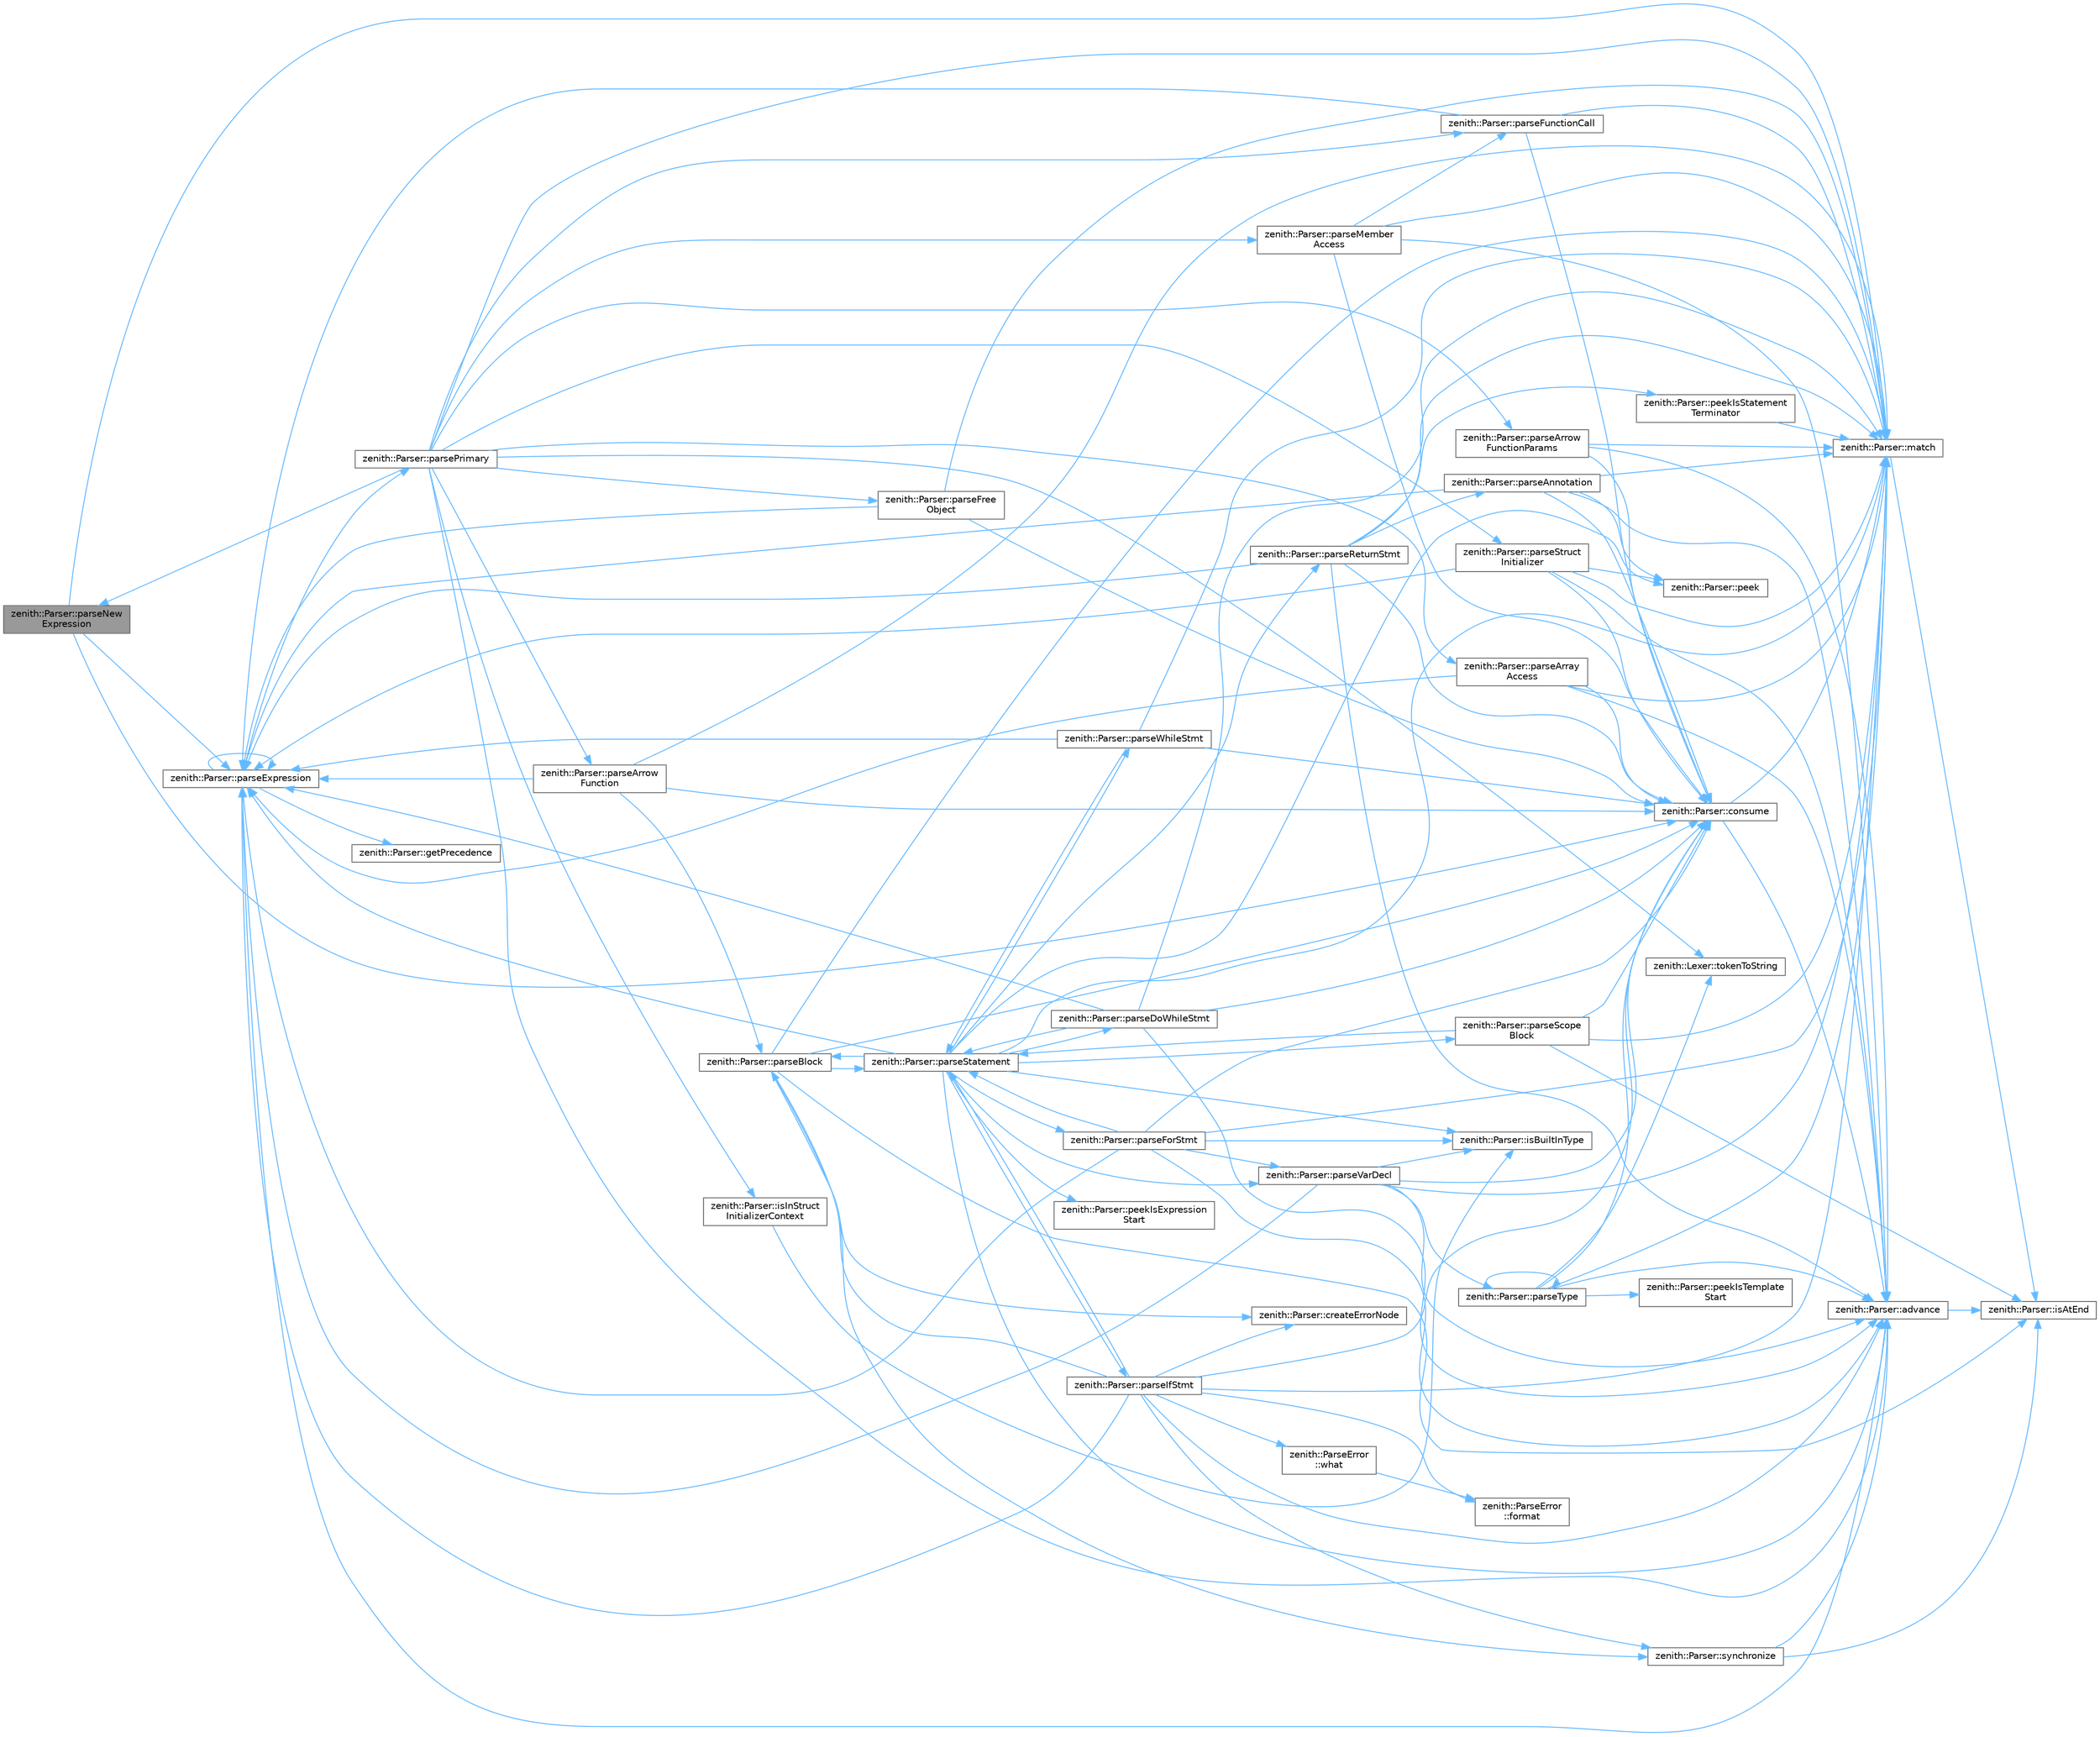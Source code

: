 digraph "zenith::Parser::parseNewExpression"
{
 // LATEX_PDF_SIZE
  bgcolor="transparent";
  edge [fontname=Helvetica,fontsize=10,labelfontname=Helvetica,labelfontsize=10];
  node [fontname=Helvetica,fontsize=10,shape=box,height=0.2,width=0.4];
  rankdir="LR";
  Node1 [id="Node000001",label="zenith::Parser::parseNew\lExpression",height=0.2,width=0.4,color="gray40", fillcolor="grey60", style="filled", fontcolor="black",tooltip=" "];
  Node1 -> Node2 [id="edge1_Node000001_Node000002",color="steelblue1",style="solid",tooltip=" "];
  Node2 [id="Node000002",label="zenith::Parser::consume",height=0.2,width=0.4,color="grey40", fillcolor="white", style="filled",URL="$classzenith_1_1_parser.html#a729f5bdd53b7be97e8f5f3fb28f64249",tooltip=" "];
  Node2 -> Node3 [id="edge2_Node000002_Node000003",color="steelblue1",style="solid",tooltip=" "];
  Node3 [id="Node000003",label="zenith::Parser::advance",height=0.2,width=0.4,color="grey40", fillcolor="white", style="filled",URL="$classzenith_1_1_parser.html#a9639927866a398781d4c1d205da431d8",tooltip=" "];
  Node3 -> Node4 [id="edge3_Node000003_Node000004",color="steelblue1",style="solid",tooltip=" "];
  Node4 [id="Node000004",label="zenith::Parser::isAtEnd",height=0.2,width=0.4,color="grey40", fillcolor="white", style="filled",URL="$classzenith_1_1_parser.html#a7fa9d1e2197db94168ba4e2c4fd98ad1",tooltip=" "];
  Node2 -> Node5 [id="edge4_Node000002_Node000005",color="steelblue1",style="solid",tooltip=" "];
  Node5 [id="Node000005",label="zenith::Parser::match",height=0.2,width=0.4,color="grey40", fillcolor="white", style="filled",URL="$classzenith_1_1_parser.html#a6a8b25ba2a7a7f371a02b1419121e8cb",tooltip=" "];
  Node5 -> Node4 [id="edge5_Node000005_Node000004",color="steelblue1",style="solid",tooltip=" "];
  Node1 -> Node5 [id="edge6_Node000001_Node000005",color="steelblue1",style="solid",tooltip=" "];
  Node1 -> Node6 [id="edge7_Node000001_Node000006",color="steelblue1",style="solid",tooltip=" "];
  Node6 [id="Node000006",label="zenith::Parser::parseExpression",height=0.2,width=0.4,color="grey40", fillcolor="white", style="filled",URL="$classzenith_1_1_parser.html#a239906fd51d54598f6d3dcc18d97b6b9",tooltip=" "];
  Node6 -> Node3 [id="edge8_Node000006_Node000003",color="steelblue1",style="solid",tooltip=" "];
  Node6 -> Node7 [id="edge9_Node000006_Node000007",color="steelblue1",style="solid",tooltip=" "];
  Node7 [id="Node000007",label="zenith::Parser::getPrecedence",height=0.2,width=0.4,color="grey40", fillcolor="white", style="filled",URL="$classzenith_1_1_parser.html#a5386ec516fb692a1b1ecd9058ca2c19e",tooltip=" "];
  Node6 -> Node6 [id="edge10_Node000006_Node000006",color="steelblue1",style="solid",tooltip=" "];
  Node6 -> Node8 [id="edge11_Node000006_Node000008",color="steelblue1",style="solid",tooltip=" "];
  Node8 [id="Node000008",label="zenith::Parser::parsePrimary",height=0.2,width=0.4,color="grey40", fillcolor="white", style="filled",URL="$classzenith_1_1_parser.html#a9425b18adfbb62629ae5ea654addc7cb",tooltip=" "];
  Node8 -> Node3 [id="edge12_Node000008_Node000003",color="steelblue1",style="solid",tooltip=" "];
  Node8 -> Node9 [id="edge13_Node000008_Node000009",color="steelblue1",style="solid",tooltip=" "];
  Node9 [id="Node000009",label="zenith::Parser::isInStruct\lInitializerContext",height=0.2,width=0.4,color="grey40", fillcolor="white", style="filled",URL="$classzenith_1_1_parser.html#a122c98490d526265ce1a9a2ecaf188f9",tooltip=" "];
  Node9 -> Node10 [id="edge14_Node000009_Node000010",color="steelblue1",style="solid",tooltip=" "];
  Node10 [id="Node000010",label="zenith::Parser::isBuiltInType",height=0.2,width=0.4,color="grey40", fillcolor="white", style="filled",URL="$classzenith_1_1_parser.html#a68c100d957e0a8960de2fca188e23054",tooltip=" "];
  Node8 -> Node5 [id="edge15_Node000008_Node000005",color="steelblue1",style="solid",tooltip=" "];
  Node8 -> Node11 [id="edge16_Node000008_Node000011",color="steelblue1",style="solid",tooltip=" "];
  Node11 [id="Node000011",label="zenith::Parser::parseArray\lAccess",height=0.2,width=0.4,color="grey40", fillcolor="white", style="filled",URL="$classzenith_1_1_parser.html#ad32b5cfe98f909cade9216d65b046f58",tooltip=" "];
  Node11 -> Node3 [id="edge17_Node000011_Node000003",color="steelblue1",style="solid",tooltip=" "];
  Node11 -> Node2 [id="edge18_Node000011_Node000002",color="steelblue1",style="solid",tooltip=" "];
  Node11 -> Node5 [id="edge19_Node000011_Node000005",color="steelblue1",style="solid",tooltip=" "];
  Node11 -> Node6 [id="edge20_Node000011_Node000006",color="steelblue1",style="solid",tooltip=" "];
  Node8 -> Node12 [id="edge21_Node000008_Node000012",color="steelblue1",style="solid",tooltip=" "];
  Node12 [id="Node000012",label="zenith::Parser::parseArrow\lFunction",height=0.2,width=0.4,color="grey40", fillcolor="white", style="filled",URL="$classzenith_1_1_parser.html#a7ea0f8e309ed2fbdf1a9e2ebfa2fbf8d",tooltip=" "];
  Node12 -> Node2 [id="edge22_Node000012_Node000002",color="steelblue1",style="solid",tooltip=" "];
  Node12 -> Node5 [id="edge23_Node000012_Node000005",color="steelblue1",style="solid",tooltip=" "];
  Node12 -> Node13 [id="edge24_Node000012_Node000013",color="steelblue1",style="solid",tooltip=" "];
  Node13 [id="Node000013",label="zenith::Parser::parseBlock",height=0.2,width=0.4,color="grey40", fillcolor="white", style="filled",URL="$classzenith_1_1_parser.html#afed5c18e77fc012fe5db9f9e6175e642",tooltip=" "];
  Node13 -> Node2 [id="edge25_Node000013_Node000002",color="steelblue1",style="solid",tooltip=" "];
  Node13 -> Node14 [id="edge26_Node000013_Node000014",color="steelblue1",style="solid",tooltip=" "];
  Node14 [id="Node000014",label="zenith::Parser::createErrorNode",height=0.2,width=0.4,color="grey40", fillcolor="white", style="filled",URL="$classzenith_1_1_parser.html#a6576cab9cc379e6ba26cfce915ad3de6",tooltip=" "];
  Node13 -> Node4 [id="edge27_Node000013_Node000004",color="steelblue1",style="solid",tooltip=" "];
  Node13 -> Node5 [id="edge28_Node000013_Node000005",color="steelblue1",style="solid",tooltip=" "];
  Node13 -> Node15 [id="edge29_Node000013_Node000015",color="steelblue1",style="solid",tooltip=" "];
  Node15 [id="Node000015",label="zenith::Parser::parseStatement",height=0.2,width=0.4,color="grey40", fillcolor="white", style="filled",URL="$classzenith_1_1_parser.html#ada8dc19e8cb4a0f1b37d3ef6a2eb3f9d",tooltip=" "];
  Node15 -> Node3 [id="edge30_Node000015_Node000003",color="steelblue1",style="solid",tooltip=" "];
  Node15 -> Node10 [id="edge31_Node000015_Node000010",color="steelblue1",style="solid",tooltip=" "];
  Node15 -> Node5 [id="edge32_Node000015_Node000005",color="steelblue1",style="solid",tooltip=" "];
  Node15 -> Node13 [id="edge33_Node000015_Node000013",color="steelblue1",style="solid",tooltip=" "];
  Node15 -> Node16 [id="edge34_Node000015_Node000016",color="steelblue1",style="solid",tooltip=" "];
  Node16 [id="Node000016",label="zenith::Parser::parseDoWhileStmt",height=0.2,width=0.4,color="grey40", fillcolor="white", style="filled",URL="$classzenith_1_1_parser.html#a17d038fc7ad2c0dac1b038889f4426ca",tooltip=" "];
  Node16 -> Node3 [id="edge35_Node000016_Node000003",color="steelblue1",style="solid",tooltip=" "];
  Node16 -> Node2 [id="edge36_Node000016_Node000002",color="steelblue1",style="solid",tooltip=" "];
  Node16 -> Node5 [id="edge37_Node000016_Node000005",color="steelblue1",style="solid",tooltip=" "];
  Node16 -> Node6 [id="edge38_Node000016_Node000006",color="steelblue1",style="solid",tooltip=" "];
  Node16 -> Node15 [id="edge39_Node000016_Node000015",color="steelblue1",style="solid",tooltip=" "];
  Node15 -> Node6 [id="edge40_Node000015_Node000006",color="steelblue1",style="solid",tooltip=" "];
  Node15 -> Node17 [id="edge41_Node000015_Node000017",color="steelblue1",style="solid",tooltip=" "];
  Node17 [id="Node000017",label="zenith::Parser::parseForStmt",height=0.2,width=0.4,color="grey40", fillcolor="white", style="filled",URL="$classzenith_1_1_parser.html#ab8ae32b49e1a7d1492f14c6b381aa52b",tooltip=" "];
  Node17 -> Node3 [id="edge42_Node000017_Node000003",color="steelblue1",style="solid",tooltip=" "];
  Node17 -> Node2 [id="edge43_Node000017_Node000002",color="steelblue1",style="solid",tooltip=" "];
  Node17 -> Node10 [id="edge44_Node000017_Node000010",color="steelblue1",style="solid",tooltip=" "];
  Node17 -> Node5 [id="edge45_Node000017_Node000005",color="steelblue1",style="solid",tooltip=" "];
  Node17 -> Node6 [id="edge46_Node000017_Node000006",color="steelblue1",style="solid",tooltip=" "];
  Node17 -> Node15 [id="edge47_Node000017_Node000015",color="steelblue1",style="solid",tooltip=" "];
  Node17 -> Node18 [id="edge48_Node000017_Node000018",color="steelblue1",style="solid",tooltip=" "];
  Node18 [id="Node000018",label="zenith::Parser::parseVarDecl",height=0.2,width=0.4,color="grey40", fillcolor="white", style="filled",URL="$classzenith_1_1_parser.html#a4846f1e07a0155bb95bfee2888cd4e49",tooltip=" "];
  Node18 -> Node3 [id="edge49_Node000018_Node000003",color="steelblue1",style="solid",tooltip=" "];
  Node18 -> Node2 [id="edge50_Node000018_Node000002",color="steelblue1",style="solid",tooltip=" "];
  Node18 -> Node10 [id="edge51_Node000018_Node000010",color="steelblue1",style="solid",tooltip=" "];
  Node18 -> Node5 [id="edge52_Node000018_Node000005",color="steelblue1",style="solid",tooltip=" "];
  Node18 -> Node6 [id="edge53_Node000018_Node000006",color="steelblue1",style="solid",tooltip=" "];
  Node18 -> Node19 [id="edge54_Node000018_Node000019",color="steelblue1",style="solid",tooltip=" "];
  Node19 [id="Node000019",label="zenith::Parser::parseType",height=0.2,width=0.4,color="grey40", fillcolor="white", style="filled",URL="$classzenith_1_1_parser.html#a62bb32082ed32f00e6071e1acc026ea1",tooltip=" "];
  Node19 -> Node3 [id="edge55_Node000019_Node000003",color="steelblue1",style="solid",tooltip=" "];
  Node19 -> Node2 [id="edge56_Node000019_Node000002",color="steelblue1",style="solid",tooltip=" "];
  Node19 -> Node5 [id="edge57_Node000019_Node000005",color="steelblue1",style="solid",tooltip=" "];
  Node19 -> Node19 [id="edge58_Node000019_Node000019",color="steelblue1",style="solid",tooltip=" "];
  Node19 -> Node20 [id="edge59_Node000019_Node000020",color="steelblue1",style="solid",tooltip=" "];
  Node20 [id="Node000020",label="zenith::Parser::peekIsTemplate\lStart",height=0.2,width=0.4,color="grey40", fillcolor="white", style="filled",URL="$classzenith_1_1_parser.html#adc6473d2aff0043321f35dfdf132f618",tooltip=" "];
  Node19 -> Node21 [id="edge60_Node000019_Node000021",color="steelblue1",style="solid",tooltip=" "];
  Node21 [id="Node000021",label="zenith::Lexer::tokenToString",height=0.2,width=0.4,color="grey40", fillcolor="white", style="filled",URL="$classzenith_1_1_lexer.html#a7265d90eb9fdc3d46aacdcf2a7e84a23",tooltip=" "];
  Node15 -> Node22 [id="edge61_Node000015_Node000022",color="steelblue1",style="solid",tooltip=" "];
  Node22 [id="Node000022",label="zenith::Parser::parseIfStmt",height=0.2,width=0.4,color="grey40", fillcolor="white", style="filled",URL="$classzenith_1_1_parser.html#a6086729ddce119c88e10fe622d069d8f",tooltip=" "];
  Node22 -> Node3 [id="edge62_Node000022_Node000003",color="steelblue1",style="solid",tooltip=" "];
  Node22 -> Node2 [id="edge63_Node000022_Node000002",color="steelblue1",style="solid",tooltip=" "];
  Node22 -> Node14 [id="edge64_Node000022_Node000014",color="steelblue1",style="solid",tooltip=" "];
  Node22 -> Node23 [id="edge65_Node000022_Node000023",color="steelblue1",style="solid",tooltip=" "];
  Node23 [id="Node000023",label="zenith::ParseError\l::format",height=0.2,width=0.4,color="grey40", fillcolor="white", style="filled",URL="$classzenith_1_1_parse_error.html#a432ddabc956004a6660137f537d2ba45",tooltip=" "];
  Node22 -> Node5 [id="edge66_Node000022_Node000005",color="steelblue1",style="solid",tooltip=" "];
  Node22 -> Node13 [id="edge67_Node000022_Node000013",color="steelblue1",style="solid",tooltip=" "];
  Node22 -> Node6 [id="edge68_Node000022_Node000006",color="steelblue1",style="solid",tooltip=" "];
  Node22 -> Node15 [id="edge69_Node000022_Node000015",color="steelblue1",style="solid",tooltip=" "];
  Node22 -> Node24 [id="edge70_Node000022_Node000024",color="steelblue1",style="solid",tooltip=" "];
  Node24 [id="Node000024",label="zenith::Parser::synchronize",height=0.2,width=0.4,color="grey40", fillcolor="white", style="filled",URL="$classzenith_1_1_parser.html#a09ca7eb4b886643cc7673062713a718f",tooltip=" "];
  Node24 -> Node3 [id="edge71_Node000024_Node000003",color="steelblue1",style="solid",tooltip=" "];
  Node24 -> Node4 [id="edge72_Node000024_Node000004",color="steelblue1",style="solid",tooltip=" "];
  Node22 -> Node25 [id="edge73_Node000022_Node000025",color="steelblue1",style="solid",tooltip=" "];
  Node25 [id="Node000025",label="zenith::ParseError\l::what",height=0.2,width=0.4,color="grey40", fillcolor="white", style="filled",URL="$classzenith_1_1_parse_error.html#a9fb114a980ca601574f4dd9cf122aa0e",tooltip=" "];
  Node25 -> Node23 [id="edge74_Node000025_Node000023",color="steelblue1",style="solid",tooltip=" "];
  Node15 -> Node26 [id="edge75_Node000015_Node000026",color="steelblue1",style="solid",tooltip=" "];
  Node26 [id="Node000026",label="zenith::Parser::parseReturnStmt",height=0.2,width=0.4,color="grey40", fillcolor="white", style="filled",URL="$classzenith_1_1_parser.html#a5e026e55d4a57bea1b5ffa7d3b5e93a8",tooltip=" "];
  Node26 -> Node3 [id="edge76_Node000026_Node000003",color="steelblue1",style="solid",tooltip=" "];
  Node26 -> Node2 [id="edge77_Node000026_Node000002",color="steelblue1",style="solid",tooltip=" "];
  Node26 -> Node5 [id="edge78_Node000026_Node000005",color="steelblue1",style="solid",tooltip=" "];
  Node26 -> Node27 [id="edge79_Node000026_Node000027",color="steelblue1",style="solid",tooltip=" "];
  Node27 [id="Node000027",label="zenith::Parser::parseAnnotation",height=0.2,width=0.4,color="grey40", fillcolor="white", style="filled",URL="$classzenith_1_1_parser.html#afff2e82900309df63d9aa89f4d3e31d6",tooltip=" "];
  Node27 -> Node3 [id="edge80_Node000027_Node000003",color="steelblue1",style="solid",tooltip=" "];
  Node27 -> Node2 [id="edge81_Node000027_Node000002",color="steelblue1",style="solid",tooltip=" "];
  Node27 -> Node5 [id="edge82_Node000027_Node000005",color="steelblue1",style="solid",tooltip=" "];
  Node27 -> Node6 [id="edge83_Node000027_Node000006",color="steelblue1",style="solid",tooltip=" "];
  Node27 -> Node28 [id="edge84_Node000027_Node000028",color="steelblue1",style="solid",tooltip=" "];
  Node28 [id="Node000028",label="zenith::Parser::peek",height=0.2,width=0.4,color="grey40", fillcolor="white", style="filled",URL="$classzenith_1_1_parser.html#a979d431c48a2bb73bd40a9fd6d65ba36",tooltip=" "];
  Node26 -> Node6 [id="edge85_Node000026_Node000006",color="steelblue1",style="solid",tooltip=" "];
  Node26 -> Node29 [id="edge86_Node000026_Node000029",color="steelblue1",style="solid",tooltip=" "];
  Node29 [id="Node000029",label="zenith::Parser::peekIsStatement\lTerminator",height=0.2,width=0.4,color="grey40", fillcolor="white", style="filled",URL="$classzenith_1_1_parser.html#a4deb3146abfbc7ce7f5a4cc973a9fc18",tooltip=" "];
  Node29 -> Node5 [id="edge87_Node000029_Node000005",color="steelblue1",style="solid",tooltip=" "];
  Node15 -> Node30 [id="edge88_Node000015_Node000030",color="steelblue1",style="solid",tooltip=" "];
  Node30 [id="Node000030",label="zenith::Parser::parseScope\lBlock",height=0.2,width=0.4,color="grey40", fillcolor="white", style="filled",URL="$classzenith_1_1_parser.html#acd4ccda2b4a409498daa93e31f2bc23f",tooltip=" "];
  Node30 -> Node2 [id="edge89_Node000030_Node000002",color="steelblue1",style="solid",tooltip=" "];
  Node30 -> Node4 [id="edge90_Node000030_Node000004",color="steelblue1",style="solid",tooltip=" "];
  Node30 -> Node5 [id="edge91_Node000030_Node000005",color="steelblue1",style="solid",tooltip=" "];
  Node30 -> Node15 [id="edge92_Node000030_Node000015",color="steelblue1",style="solid",tooltip=" "];
  Node15 -> Node18 [id="edge93_Node000015_Node000018",color="steelblue1",style="solid",tooltip=" "];
  Node15 -> Node31 [id="edge94_Node000015_Node000031",color="steelblue1",style="solid",tooltip=" "];
  Node31 [id="Node000031",label="zenith::Parser::parseWhileStmt",height=0.2,width=0.4,color="grey40", fillcolor="white", style="filled",URL="$classzenith_1_1_parser.html#a6f8fd13014d6a0e82f53ce08a8f9766d",tooltip=" "];
  Node31 -> Node2 [id="edge95_Node000031_Node000002",color="steelblue1",style="solid",tooltip=" "];
  Node31 -> Node5 [id="edge96_Node000031_Node000005",color="steelblue1",style="solid",tooltip=" "];
  Node31 -> Node6 [id="edge97_Node000031_Node000006",color="steelblue1",style="solid",tooltip=" "];
  Node31 -> Node15 [id="edge98_Node000031_Node000015",color="steelblue1",style="solid",tooltip=" "];
  Node15 -> Node28 [id="edge99_Node000015_Node000028",color="steelblue1",style="solid",tooltip=" "];
  Node15 -> Node32 [id="edge100_Node000015_Node000032",color="steelblue1",style="solid",tooltip=" "];
  Node32 [id="Node000032",label="zenith::Parser::peekIsExpression\lStart",height=0.2,width=0.4,color="grey40", fillcolor="white", style="filled",URL="$classzenith_1_1_parser.html#ad60004f6810cc28102461c948ec5bb2f",tooltip=" "];
  Node13 -> Node24 [id="edge101_Node000013_Node000024",color="steelblue1",style="solid",tooltip=" "];
  Node12 -> Node6 [id="edge102_Node000012_Node000006",color="steelblue1",style="solid",tooltip=" "];
  Node8 -> Node33 [id="edge103_Node000008_Node000033",color="steelblue1",style="solid",tooltip=" "];
  Node33 [id="Node000033",label="zenith::Parser::parseArrow\lFunctionParams",height=0.2,width=0.4,color="grey40", fillcolor="white", style="filled",URL="$classzenith_1_1_parser.html#adfd7efe9485b95d3c1d2acbcec912527",tooltip=" "];
  Node33 -> Node3 [id="edge104_Node000033_Node000003",color="steelblue1",style="solid",tooltip=" "];
  Node33 -> Node2 [id="edge105_Node000033_Node000002",color="steelblue1",style="solid",tooltip=" "];
  Node33 -> Node5 [id="edge106_Node000033_Node000005",color="steelblue1",style="solid",tooltip=" "];
  Node8 -> Node34 [id="edge107_Node000008_Node000034",color="steelblue1",style="solid",tooltip=" "];
  Node34 [id="Node000034",label="zenith::Parser::parseFree\lObject",height=0.2,width=0.4,color="grey40", fillcolor="white", style="filled",URL="$classzenith_1_1_parser.html#a697fe5477ca0023efdefd6e66f4e0a49",tooltip=" "];
  Node34 -> Node2 [id="edge108_Node000034_Node000002",color="steelblue1",style="solid",tooltip=" "];
  Node34 -> Node5 [id="edge109_Node000034_Node000005",color="steelblue1",style="solid",tooltip=" "];
  Node34 -> Node6 [id="edge110_Node000034_Node000006",color="steelblue1",style="solid",tooltip=" "];
  Node8 -> Node35 [id="edge111_Node000008_Node000035",color="steelblue1",style="solid",tooltip=" "];
  Node35 [id="Node000035",label="zenith::Parser::parseFunctionCall",height=0.2,width=0.4,color="grey40", fillcolor="white", style="filled",URL="$classzenith_1_1_parser.html#ae2442c2e624e13794605b1ff56047ee8",tooltip=" "];
  Node35 -> Node2 [id="edge112_Node000035_Node000002",color="steelblue1",style="solid",tooltip=" "];
  Node35 -> Node5 [id="edge113_Node000035_Node000005",color="steelblue1",style="solid",tooltip=" "];
  Node35 -> Node6 [id="edge114_Node000035_Node000006",color="steelblue1",style="solid",tooltip=" "];
  Node8 -> Node36 [id="edge115_Node000008_Node000036",color="steelblue1",style="solid",tooltip=" "];
  Node36 [id="Node000036",label="zenith::Parser::parseMember\lAccess",height=0.2,width=0.4,color="grey40", fillcolor="white", style="filled",URL="$classzenith_1_1_parser.html#a5f581f39453bce8e553d9d96c5c8d0d2",tooltip=" "];
  Node36 -> Node3 [id="edge116_Node000036_Node000003",color="steelblue1",style="solid",tooltip=" "];
  Node36 -> Node2 [id="edge117_Node000036_Node000002",color="steelblue1",style="solid",tooltip=" "];
  Node36 -> Node5 [id="edge118_Node000036_Node000005",color="steelblue1",style="solid",tooltip=" "];
  Node36 -> Node35 [id="edge119_Node000036_Node000035",color="steelblue1",style="solid",tooltip=" "];
  Node8 -> Node1 [id="edge120_Node000008_Node000001",color="steelblue1",style="solid",tooltip=" "];
  Node8 -> Node37 [id="edge121_Node000008_Node000037",color="steelblue1",style="solid",tooltip=" "];
  Node37 [id="Node000037",label="zenith::Parser::parseStruct\lInitializer",height=0.2,width=0.4,color="grey40", fillcolor="white", style="filled",URL="$classzenith_1_1_parser.html#a4646bbfa2a663abbc777ae26d44e9522",tooltip=" "];
  Node37 -> Node3 [id="edge122_Node000037_Node000003",color="steelblue1",style="solid",tooltip=" "];
  Node37 -> Node2 [id="edge123_Node000037_Node000002",color="steelblue1",style="solid",tooltip=" "];
  Node37 -> Node5 [id="edge124_Node000037_Node000005",color="steelblue1",style="solid",tooltip=" "];
  Node37 -> Node6 [id="edge125_Node000037_Node000006",color="steelblue1",style="solid",tooltip=" "];
  Node37 -> Node28 [id="edge126_Node000037_Node000028",color="steelblue1",style="solid",tooltip=" "];
  Node8 -> Node21 [id="edge127_Node000008_Node000021",color="steelblue1",style="solid",tooltip=" "];
}

